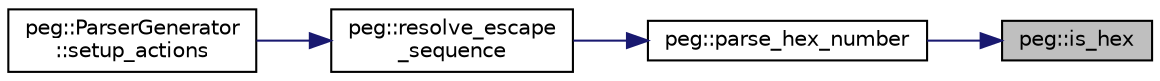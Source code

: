 digraph "peg::is_hex"
{
 // LATEX_PDF_SIZE
  edge [fontname="Helvetica",fontsize="10",labelfontname="Helvetica",labelfontsize="10"];
  node [fontname="Helvetica",fontsize="10",shape=record];
  rankdir="RL";
  Node1 [label="peg::is_hex",height=0.2,width=0.4,color="black", fillcolor="grey75", style="filled", fontcolor="black",tooltip=" "];
  Node1 -> Node2 [dir="back",color="midnightblue",fontsize="10",style="solid"];
  Node2 [label="peg::parse_hex_number",height=0.2,width=0.4,color="black", fillcolor="white", style="filled",URL="$namespacepeg.html#abfdc109d929cf63840ab46be33b67ec1",tooltip=" "];
  Node2 -> Node3 [dir="back",color="midnightblue",fontsize="10",style="solid"];
  Node3 [label="peg::resolve_escape\l_sequence",height=0.2,width=0.4,color="black", fillcolor="white", style="filled",URL="$namespacepeg.html#a6467f8636691f3591157c71a18c15e79",tooltip=" "];
  Node3 -> Node4 [dir="back",color="midnightblue",fontsize="10",style="solid"];
  Node4 [label="peg::ParserGenerator\l::setup_actions",height=0.2,width=0.4,color="black", fillcolor="white", style="filled",URL="$classpeg_1_1ParserGenerator.html#afa7a9efe83e831fd48692dc871c5f3f9",tooltip=" "];
}
